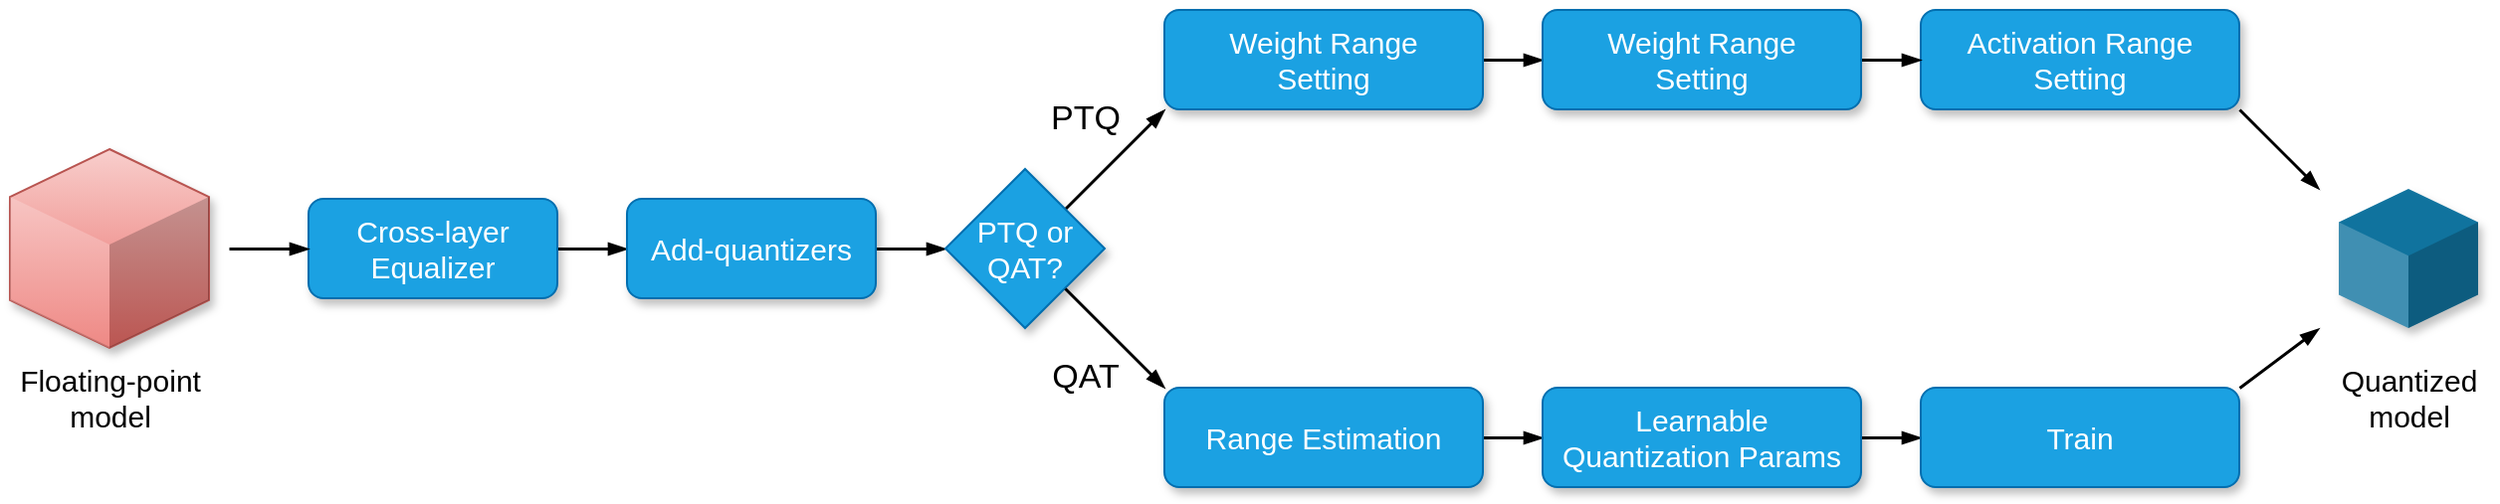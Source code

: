 <mxfile version="24.4.14" type="github">
  <diagram name="Page-1" id="y8P5gI3v2mSomhjNhB57">
    <mxGraphModel dx="1420" dy="792" grid="1" gridSize="10" guides="1" tooltips="1" connect="1" arrows="1" fold="1" page="1" pageScale="1" pageWidth="850" pageHeight="1100" math="0" shadow="0">
      <root>
        <mxCell id="0" />
        <mxCell id="1" parent="0" />
        <mxCell id="9OJRtCLrV4LS-GLWhel6-1" value="" style="verticalLabelPosition=bottom;verticalAlign=top;html=1;shape=mxgraph.infographic.shadedCube;isoAngle=15;fillColor=#f8cecc;strokeColor=#b85450;gradientColor=#ea6b66;shadow=1;" vertex="1" parent="1">
          <mxGeometry x="240" y="230" width="100" height="100" as="geometry" />
        </mxCell>
        <mxCell id="9OJRtCLrV4LS-GLWhel6-2" value="&lt;font style=&quot;font-size: 15px;&quot;&gt;Floating-point&lt;br&gt;model&lt;/font&gt;" style="text;html=1;align=center;verticalAlign=middle;resizable=0;points=[];autosize=1;strokeColor=none;fillColor=none;" vertex="1" parent="1">
          <mxGeometry x="235" y="330" width="110" height="50" as="geometry" />
        </mxCell>
        <mxCell id="9OJRtCLrV4LS-GLWhel6-9" style="edgeStyle=orthogonalEdgeStyle;rounded=0;orthogonalLoop=1;jettySize=auto;html=1;strokeColor=default;strokeWidth=1.5;align=center;verticalAlign=middle;fontFamily=Helvetica;fontSize=11;fontColor=default;labelBackgroundColor=default;endArrow=blockThin;endFill=1;" edge="1" parent="1" source="9OJRtCLrV4LS-GLWhel6-4" target="9OJRtCLrV4LS-GLWhel6-5">
          <mxGeometry relative="1" as="geometry" />
        </mxCell>
        <mxCell id="9OJRtCLrV4LS-GLWhel6-4" value="&lt;font style=&quot;font-size: 15px;&quot;&gt;Cross-layer Equalizer&lt;/font&gt;" style="rounded=1;whiteSpace=wrap;html=1;fillColor=#1ba1e2;strokeColor=#006EAF;fontColor=#ffffff;shadow=1;" vertex="1" parent="1">
          <mxGeometry x="390" y="255" width="125" height="50" as="geometry" />
        </mxCell>
        <mxCell id="9OJRtCLrV4LS-GLWhel6-10" style="edgeStyle=orthogonalEdgeStyle;rounded=0;orthogonalLoop=1;jettySize=auto;html=1;entryX=0;entryY=0.5;entryDx=0;entryDy=0;strokeColor=default;strokeWidth=1.5;align=center;verticalAlign=middle;fontFamily=Helvetica;fontSize=11;fontColor=default;labelBackgroundColor=default;endArrow=blockThin;endFill=1;" edge="1" parent="1" source="9OJRtCLrV4LS-GLWhel6-5" target="9OJRtCLrV4LS-GLWhel6-15">
          <mxGeometry relative="1" as="geometry">
            <mxPoint x="710" y="280" as="targetPoint" />
          </mxGeometry>
        </mxCell>
        <mxCell id="9OJRtCLrV4LS-GLWhel6-5" value="&lt;font style=&quot;font-size: 15px;&quot;&gt;Add-quantizers&lt;/font&gt;" style="rounded=1;whiteSpace=wrap;html=1;fillColor=#1ba1e2;strokeColor=#006EAF;fontColor=#ffffff;shadow=1;" vertex="1" parent="1">
          <mxGeometry x="550" y="255" width="125" height="50" as="geometry" />
        </mxCell>
        <mxCell id="9OJRtCLrV4LS-GLWhel6-13" style="edgeStyle=orthogonalEdgeStyle;rounded=0;orthogonalLoop=1;jettySize=auto;html=1;entryX=0;entryY=0.5;entryDx=0;entryDy=0;endArrow=blockThin;endFill=1;strokeWidth=1.5;" edge="1" parent="1" target="9OJRtCLrV4LS-GLWhel6-4">
          <mxGeometry relative="1" as="geometry">
            <mxPoint x="350" y="280" as="sourcePoint" />
            <mxPoint x="400" y="290" as="targetPoint" />
            <Array as="points">
              <mxPoint x="350" y="280" />
            </Array>
          </mxGeometry>
        </mxCell>
        <mxCell id="9OJRtCLrV4LS-GLWhel6-19" style="rounded=0;orthogonalLoop=1;jettySize=auto;html=1;exitX=1;exitY=0;exitDx=0;exitDy=0;entryX=0;entryY=1;entryDx=0;entryDy=0;strokeColor=default;strokeWidth=1.5;align=center;verticalAlign=middle;fontFamily=Helvetica;fontSize=11;fontColor=default;labelBackgroundColor=default;endArrow=blockThin;endFill=1;" edge="1" parent="1" source="9OJRtCLrV4LS-GLWhel6-15" target="9OJRtCLrV4LS-GLWhel6-18">
          <mxGeometry relative="1" as="geometry" />
        </mxCell>
        <mxCell id="9OJRtCLrV4LS-GLWhel6-15" value="&lt;font style=&quot;font-size: 15px;&quot;&gt;PTQ or&lt;br&gt;QAT?&lt;/font&gt;" style="rhombus;whiteSpace=wrap;html=1;fillColor=#1ba1e2;strokeColor=#006EAF;fontColor=#ffffff;rounded=1;arcSize=0;shadow=1;" vertex="1" parent="1">
          <mxGeometry x="710" y="240" width="80" height="80" as="geometry" />
        </mxCell>
        <mxCell id="9OJRtCLrV4LS-GLWhel6-24" style="edgeStyle=orthogonalEdgeStyle;rounded=0;orthogonalLoop=1;jettySize=auto;html=1;strokeColor=default;strokeWidth=1.5;align=center;verticalAlign=middle;fontFamily=Helvetica;fontSize=11;fontColor=default;labelBackgroundColor=default;endArrow=blockThin;endFill=1;entryX=0;entryY=0.5;entryDx=0;entryDy=0;" edge="1" parent="1" source="9OJRtCLrV4LS-GLWhel6-18" target="9OJRtCLrV4LS-GLWhel6-32">
          <mxGeometry relative="1" as="geometry">
            <mxPoint x="1010" y="185" as="targetPoint" />
          </mxGeometry>
        </mxCell>
        <mxCell id="9OJRtCLrV4LS-GLWhel6-18" value="&lt;span style=&quot;font-size: 15px;&quot;&gt;Weight Range&lt;br&gt;Setting&lt;/span&gt;" style="rounded=1;whiteSpace=wrap;html=1;fillColor=#1ba1e2;strokeColor=#006EAF;fontColor=#ffffff;shadow=1;" vertex="1" parent="1">
          <mxGeometry x="820" y="160" width="160" height="50" as="geometry" />
        </mxCell>
        <mxCell id="9OJRtCLrV4LS-GLWhel6-20" value="&lt;font style=&quot;font-size: 17px;&quot;&gt;PTQ&lt;/font&gt;" style="text;html=1;align=center;verticalAlign=middle;resizable=0;points=[];autosize=1;strokeColor=none;fillColor=none;fontFamily=Helvetica;fontSize=11;fontColor=default;labelBackgroundColor=default;" vertex="1" parent="1">
          <mxGeometry x="750" y="200" width="60" height="30" as="geometry" />
        </mxCell>
        <mxCell id="9OJRtCLrV4LS-GLWhel6-30" style="edgeStyle=orthogonalEdgeStyle;rounded=0;orthogonalLoop=1;jettySize=auto;html=1;strokeColor=default;strokeWidth=1.5;align=center;verticalAlign=middle;fontFamily=Helvetica;fontSize=11;fontColor=default;labelBackgroundColor=default;endArrow=blockThin;endFill=1;entryX=0;entryY=0.5;entryDx=0;entryDy=0;" edge="1" parent="1" source="9OJRtCLrV4LS-GLWhel6-21" target="9OJRtCLrV4LS-GLWhel6-33">
          <mxGeometry relative="1" as="geometry">
            <mxPoint x="1010" y="375" as="targetPoint" />
          </mxGeometry>
        </mxCell>
        <mxCell id="9OJRtCLrV4LS-GLWhel6-21" value="&lt;span style=&quot;font-size: 15px;&quot;&gt;Range Estimation&lt;/span&gt;" style="rounded=1;whiteSpace=wrap;html=1;fillColor=#1ba1e2;strokeColor=#006EAF;fontColor=#ffffff;shadow=1;" vertex="1" parent="1">
          <mxGeometry x="820" y="350" width="160" height="50" as="geometry" />
        </mxCell>
        <mxCell id="9OJRtCLrV4LS-GLWhel6-22" style="rounded=0;orthogonalLoop=1;jettySize=auto;html=1;exitX=1;exitY=1;exitDx=0;exitDy=0;entryX=0;entryY=0;entryDx=0;entryDy=0;strokeColor=default;strokeWidth=1.5;align=center;verticalAlign=middle;fontFamily=Helvetica;fontSize=11;fontColor=default;labelBackgroundColor=default;endArrow=blockThin;endFill=1;" edge="1" parent="1" source="9OJRtCLrV4LS-GLWhel6-15" target="9OJRtCLrV4LS-GLWhel6-21">
          <mxGeometry relative="1" as="geometry">
            <mxPoint x="780" y="270" as="sourcePoint" />
            <mxPoint x="840" y="220" as="targetPoint" />
          </mxGeometry>
        </mxCell>
        <mxCell id="9OJRtCLrV4LS-GLWhel6-23" value="&lt;font style=&quot;font-size: 17px;&quot;&gt;QAT&lt;/font&gt;" style="text;html=1;align=center;verticalAlign=middle;resizable=0;points=[];autosize=1;strokeColor=none;fillColor=none;fontFamily=Helvetica;fontSize=11;fontColor=default;labelBackgroundColor=default;" vertex="1" parent="1">
          <mxGeometry x="750" y="330" width="60" height="30" as="geometry" />
        </mxCell>
        <mxCell id="9OJRtCLrV4LS-GLWhel6-39" style="rounded=0;orthogonalLoop=1;jettySize=auto;html=1;exitX=1;exitY=1;exitDx=0;exitDy=0;strokeColor=default;strokeWidth=1.5;align=center;verticalAlign=middle;fontFamily=Helvetica;fontSize=11;fontColor=default;labelBackgroundColor=default;endArrow=blockThin;endFill=1;" edge="1" parent="1" source="9OJRtCLrV4LS-GLWhel6-28">
          <mxGeometry relative="1" as="geometry">
            <mxPoint x="1400" y="250" as="targetPoint" />
          </mxGeometry>
        </mxCell>
        <mxCell id="9OJRtCLrV4LS-GLWhel6-28" value="&lt;span style=&quot;font-size: 15px;&quot;&gt;Activation Range&lt;br&gt;Setting&lt;/span&gt;" style="rounded=1;whiteSpace=wrap;html=1;fillColor=#1ba1e2;strokeColor=#006EAF;fontColor=#ffffff;shadow=1;" vertex="1" parent="1">
          <mxGeometry x="1200" y="160" width="160" height="50" as="geometry" />
        </mxCell>
        <mxCell id="9OJRtCLrV4LS-GLWhel6-35" style="edgeStyle=orthogonalEdgeStyle;rounded=0;orthogonalLoop=1;jettySize=auto;html=1;entryX=0;entryY=0.5;entryDx=0;entryDy=0;strokeColor=default;strokeWidth=1.5;align=center;verticalAlign=middle;fontFamily=Helvetica;fontSize=11;fontColor=default;labelBackgroundColor=default;endArrow=blockThin;endFill=1;" edge="1" parent="1" source="9OJRtCLrV4LS-GLWhel6-32" target="9OJRtCLrV4LS-GLWhel6-28">
          <mxGeometry relative="1" as="geometry" />
        </mxCell>
        <mxCell id="9OJRtCLrV4LS-GLWhel6-32" value="&lt;span style=&quot;font-size: 15px;&quot;&gt;Weight Range&lt;br&gt;Setting&lt;/span&gt;" style="rounded=1;whiteSpace=wrap;html=1;fillColor=#1ba1e2;strokeColor=#006EAF;fontColor=#ffffff;shadow=1;" vertex="1" parent="1">
          <mxGeometry x="1010" y="160" width="160" height="50" as="geometry" />
        </mxCell>
        <mxCell id="9OJRtCLrV4LS-GLWhel6-37" style="edgeStyle=orthogonalEdgeStyle;rounded=0;orthogonalLoop=1;jettySize=auto;html=1;entryX=0;entryY=0.5;entryDx=0;entryDy=0;strokeColor=default;strokeWidth=1.5;align=center;verticalAlign=middle;fontFamily=Helvetica;fontSize=11;fontColor=default;labelBackgroundColor=default;endArrow=blockThin;endFill=1;" edge="1" parent="1" source="9OJRtCLrV4LS-GLWhel6-33" target="9OJRtCLrV4LS-GLWhel6-36">
          <mxGeometry relative="1" as="geometry" />
        </mxCell>
        <mxCell id="9OJRtCLrV4LS-GLWhel6-33" value="&lt;span style=&quot;font-size: 15px;&quot;&gt;Learnable&lt;/span&gt;&lt;br style=&quot;font-size: 15px;&quot;&gt;&lt;span style=&quot;font-size: 15px;&quot;&gt;Quantization Params&lt;/span&gt;" style="rounded=1;whiteSpace=wrap;html=1;fillColor=#1ba1e2;strokeColor=#006EAF;fontColor=#ffffff;shadow=1;" vertex="1" parent="1">
          <mxGeometry x="1010" y="350" width="160" height="50" as="geometry" />
        </mxCell>
        <mxCell id="9OJRtCLrV4LS-GLWhel6-40" style="rounded=0;orthogonalLoop=1;jettySize=auto;html=1;exitX=1;exitY=0;exitDx=0;exitDy=0;strokeColor=default;strokeWidth=1.5;align=center;verticalAlign=middle;fontFamily=Helvetica;fontSize=11;fontColor=default;labelBackgroundColor=default;endArrow=blockThin;endFill=1;" edge="1" parent="1" source="9OJRtCLrV4LS-GLWhel6-36">
          <mxGeometry relative="1" as="geometry">
            <mxPoint x="1400" y="320" as="targetPoint" />
          </mxGeometry>
        </mxCell>
        <mxCell id="9OJRtCLrV4LS-GLWhel6-36" value="&lt;span style=&quot;font-size: 15px;&quot;&gt;Train&lt;/span&gt;" style="rounded=1;whiteSpace=wrap;html=1;fillColor=#1ba1e2;strokeColor=#006EAF;fontColor=#ffffff;shadow=1;" vertex="1" parent="1">
          <mxGeometry x="1200" y="350" width="160" height="50" as="geometry" />
        </mxCell>
        <mxCell id="9OJRtCLrV4LS-GLWhel6-43" value="&lt;span style=&quot;font-size: 15px;&quot;&gt;Quantized&lt;br&gt;model&lt;/span&gt;" style="text;html=1;align=center;verticalAlign=middle;resizable=0;points=[];autosize=1;strokeColor=none;fillColor=none;" vertex="1" parent="1">
          <mxGeometry x="1400" y="330" width="90" height="50" as="geometry" />
        </mxCell>
        <mxCell id="9OJRtCLrV4LS-GLWhel6-45" value="" style="verticalLabelPosition=bottom;verticalAlign=top;html=1;shape=mxgraph.infographic.shadedCube;isoAngle=15;fillColor=#10739E;strokeColor=none;fontFamily=Helvetica;fontSize=11;fontColor=default;labelBackgroundColor=default;shadow=1;" vertex="1" parent="1">
          <mxGeometry x="1410" y="250" width="70" height="70" as="geometry" />
        </mxCell>
      </root>
    </mxGraphModel>
  </diagram>
</mxfile>
